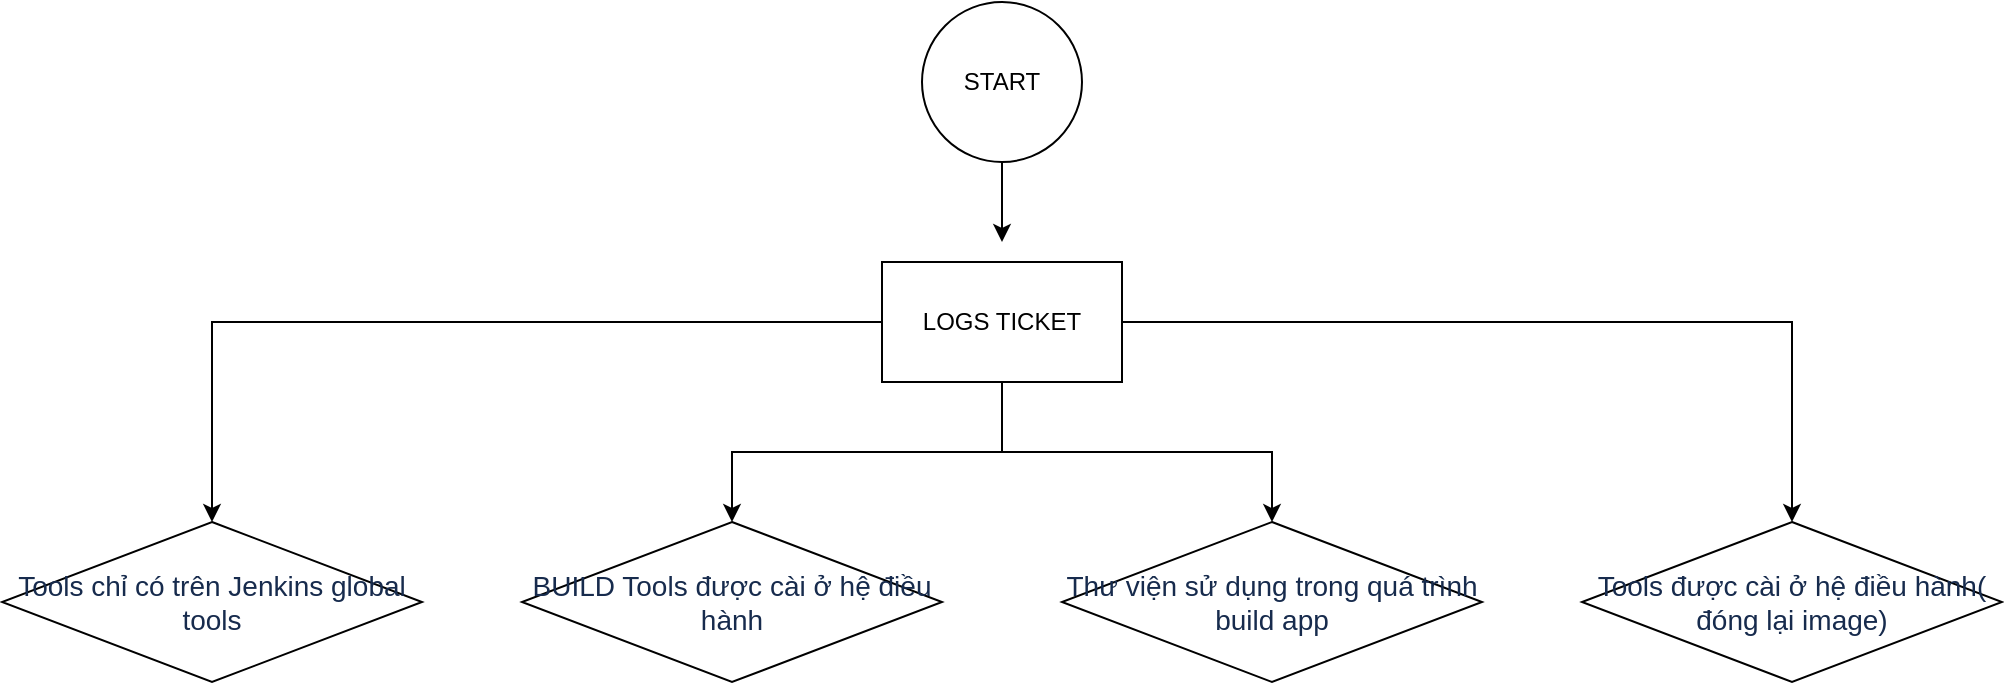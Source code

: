 <mxfile version="14.9.7" type="github">
  <diagram id="lUU1369Ov04XNidzJ1nA" name="Page-1">
    <mxGraphModel dx="2028" dy="733" grid="1" gridSize="10" guides="1" tooltips="1" connect="1" arrows="1" fold="1" page="0" pageScale="1" pageWidth="827" pageHeight="1169" math="0" shadow="0">
      <root>
        <mxCell id="0" />
        <mxCell id="1" parent="0" />
        <mxCell id="ZBARFj78i8StIJnQIs7P-3" style="edgeStyle=orthogonalEdgeStyle;rounded=0;orthogonalLoop=1;jettySize=auto;html=1;" edge="1" parent="1" source="ZBARFj78i8StIJnQIs7P-1">
          <mxGeometry relative="1" as="geometry">
            <mxPoint x="70" y="160" as="targetPoint" />
          </mxGeometry>
        </mxCell>
        <mxCell id="ZBARFj78i8StIJnQIs7P-1" value="START" style="ellipse;whiteSpace=wrap;html=1;aspect=fixed;" vertex="1" parent="1">
          <mxGeometry x="30" y="40" width="80" height="80" as="geometry" />
        </mxCell>
        <mxCell id="ZBARFj78i8StIJnQIs7P-8" value="" style="edgeStyle=orthogonalEdgeStyle;rounded=0;orthogonalLoop=1;jettySize=auto;html=1;" edge="1" parent="1" source="ZBARFj78i8StIJnQIs7P-2" target="ZBARFj78i8StIJnQIs7P-6">
          <mxGeometry relative="1" as="geometry" />
        </mxCell>
        <mxCell id="ZBARFj78i8StIJnQIs7P-14" style="edgeStyle=orthogonalEdgeStyle;rounded=0;orthogonalLoop=1;jettySize=auto;html=1;entryX=0.5;entryY=0;entryDx=0;entryDy=0;" edge="1" parent="1" source="ZBARFj78i8StIJnQIs7P-2" target="ZBARFj78i8StIJnQIs7P-5">
          <mxGeometry relative="1" as="geometry" />
        </mxCell>
        <mxCell id="ZBARFj78i8StIJnQIs7P-15" style="edgeStyle=orthogonalEdgeStyle;rounded=0;orthogonalLoop=1;jettySize=auto;html=1;" edge="1" parent="1" source="ZBARFj78i8StIJnQIs7P-2" target="ZBARFj78i8StIJnQIs7P-4">
          <mxGeometry relative="1" as="geometry" />
        </mxCell>
        <mxCell id="ZBARFj78i8StIJnQIs7P-16" style="edgeStyle=orthogonalEdgeStyle;rounded=0;orthogonalLoop=1;jettySize=auto;html=1;entryX=0.5;entryY=0;entryDx=0;entryDy=0;" edge="1" parent="1" source="ZBARFj78i8StIJnQIs7P-2" target="ZBARFj78i8StIJnQIs7P-7">
          <mxGeometry relative="1" as="geometry" />
        </mxCell>
        <mxCell id="ZBARFj78i8StIJnQIs7P-2" value="LOGS TICKET" style="rounded=0;whiteSpace=wrap;html=1;" vertex="1" parent="1">
          <mxGeometry x="10" y="170" width="120" height="60" as="geometry" />
        </mxCell>
        <mxCell id="ZBARFj78i8StIJnQIs7P-4" value="&lt;span style=&quot;color: rgb(23 , 43 , 77) ; font-family: , &amp;#34;blinkmacsystemfont&amp;#34; , &amp;#34;segoe ui&amp;#34; , &amp;#34;roboto&amp;#34; , &amp;#34;oxygen&amp;#34; , &amp;#34;ubuntu&amp;#34; , &amp;#34;fira sans&amp;#34; , &amp;#34;droid sans&amp;#34; , &amp;#34;helvetica neue&amp;#34; , sans-serif ; font-size: 14px ; text-align: left&quot;&gt;Tools chỉ có trên Jenkins global tools&lt;/span&gt;" style="rhombus;whiteSpace=wrap;html=1;" vertex="1" parent="1">
          <mxGeometry x="-430" y="300" width="210" height="80" as="geometry" />
        </mxCell>
        <mxCell id="ZBARFj78i8StIJnQIs7P-5" value="&lt;span style=&quot;color: rgb(23 , 43 , 77) ; font-family: , &amp;#34;blinkmacsystemfont&amp;#34; , &amp;#34;segoe ui&amp;#34; , &amp;#34;roboto&amp;#34; , &amp;#34;oxygen&amp;#34; , &amp;#34;ubuntu&amp;#34; , &amp;#34;fira sans&amp;#34; , &amp;#34;droid sans&amp;#34; , &amp;#34;helvetica neue&amp;#34; , sans-serif ; font-size: 14px ; text-align: left&quot;&gt;BUILD Tools được cài ở hệ điều hành&lt;/span&gt;" style="rhombus;whiteSpace=wrap;html=1;" vertex="1" parent="1">
          <mxGeometry x="-170" y="300" width="210" height="80" as="geometry" />
        </mxCell>
        <mxCell id="ZBARFj78i8StIJnQIs7P-6" value="&lt;span style=&quot;color: rgb(23 , 43 , 77) ; font-family: , &amp;#34;blinkmacsystemfont&amp;#34; , &amp;#34;segoe ui&amp;#34; , &amp;#34;roboto&amp;#34; , &amp;#34;oxygen&amp;#34; , &amp;#34;ubuntu&amp;#34; , &amp;#34;fira sans&amp;#34; , &amp;#34;droid sans&amp;#34; , &amp;#34;helvetica neue&amp;#34; , sans-serif ; font-size: 14px ; text-align: left&quot;&gt;Thư viện sử dụng trong quá trình build app&lt;/span&gt;" style="rhombus;whiteSpace=wrap;html=1;" vertex="1" parent="1">
          <mxGeometry x="100" y="300" width="210" height="80" as="geometry" />
        </mxCell>
        <mxCell id="ZBARFj78i8StIJnQIs7P-7" value="&lt;span style=&quot;color: rgb(23 , 43 , 77) ; font-family: , &amp;#34;blinkmacsystemfont&amp;#34; , &amp;#34;segoe ui&amp;#34; , &amp;#34;roboto&amp;#34; , &amp;#34;oxygen&amp;#34; , &amp;#34;ubuntu&amp;#34; , &amp;#34;fira sans&amp;#34; , &amp;#34;droid sans&amp;#34; , &amp;#34;helvetica neue&amp;#34; , sans-serif ; font-size: 14px ; text-align: left&quot;&gt;Tools được cài ở hệ điều hành( đóng lại image)&lt;/span&gt;" style="rhombus;whiteSpace=wrap;html=1;" vertex="1" parent="1">
          <mxGeometry x="360" y="300" width="210" height="80" as="geometry" />
        </mxCell>
      </root>
    </mxGraphModel>
  </diagram>
</mxfile>
